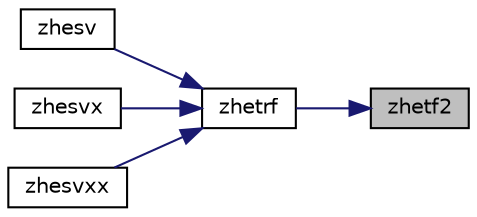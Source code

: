 digraph "zhetf2"
{
 // LATEX_PDF_SIZE
  edge [fontname="Helvetica",fontsize="10",labelfontname="Helvetica",labelfontsize="10"];
  node [fontname="Helvetica",fontsize="10",shape=record];
  rankdir="RL";
  Node1 [label="zhetf2",height=0.2,width=0.4,color="black", fillcolor="grey75", style="filled", fontcolor="black",tooltip="ZHETF2 computes the factorization of a complex Hermitian matrix, using the diagonal pivoting method (..."];
  Node1 -> Node2 [dir="back",color="midnightblue",fontsize="10",style="solid",fontname="Helvetica"];
  Node2 [label="zhetrf",height=0.2,width=0.4,color="black", fillcolor="white", style="filled",URL="$zhetrf_8f.html#adc84a5c9818ee12ea19944623131bd52",tooltip="ZHETRF"];
  Node2 -> Node3 [dir="back",color="midnightblue",fontsize="10",style="solid",fontname="Helvetica"];
  Node3 [label="zhesv",height=0.2,width=0.4,color="black", fillcolor="white", style="filled",URL="$zhesv_8f.html#ac2def3254215d3a7c56bc162483193d4",tooltip="ZHESV computes the solution to system of linear equations A * X = B for HE matrices"];
  Node2 -> Node4 [dir="back",color="midnightblue",fontsize="10",style="solid",fontname="Helvetica"];
  Node4 [label="zhesvx",height=0.2,width=0.4,color="black", fillcolor="white", style="filled",URL="$zhesvx_8f.html#ac038d715449bf2a61671e2d2b09886a6",tooltip="ZHESVX computes the solution to system of linear equations A * X = B for HE matrices"];
  Node2 -> Node5 [dir="back",color="midnightblue",fontsize="10",style="solid",fontname="Helvetica"];
  Node5 [label="zhesvxx",height=0.2,width=0.4,color="black", fillcolor="white", style="filled",URL="$zhesvxx_8f.html#ac88f65d92fcfb5322e83248322587782",tooltip="ZHESVXX computes the solution to system of linear equations A * X = B for HE matrices"];
}
